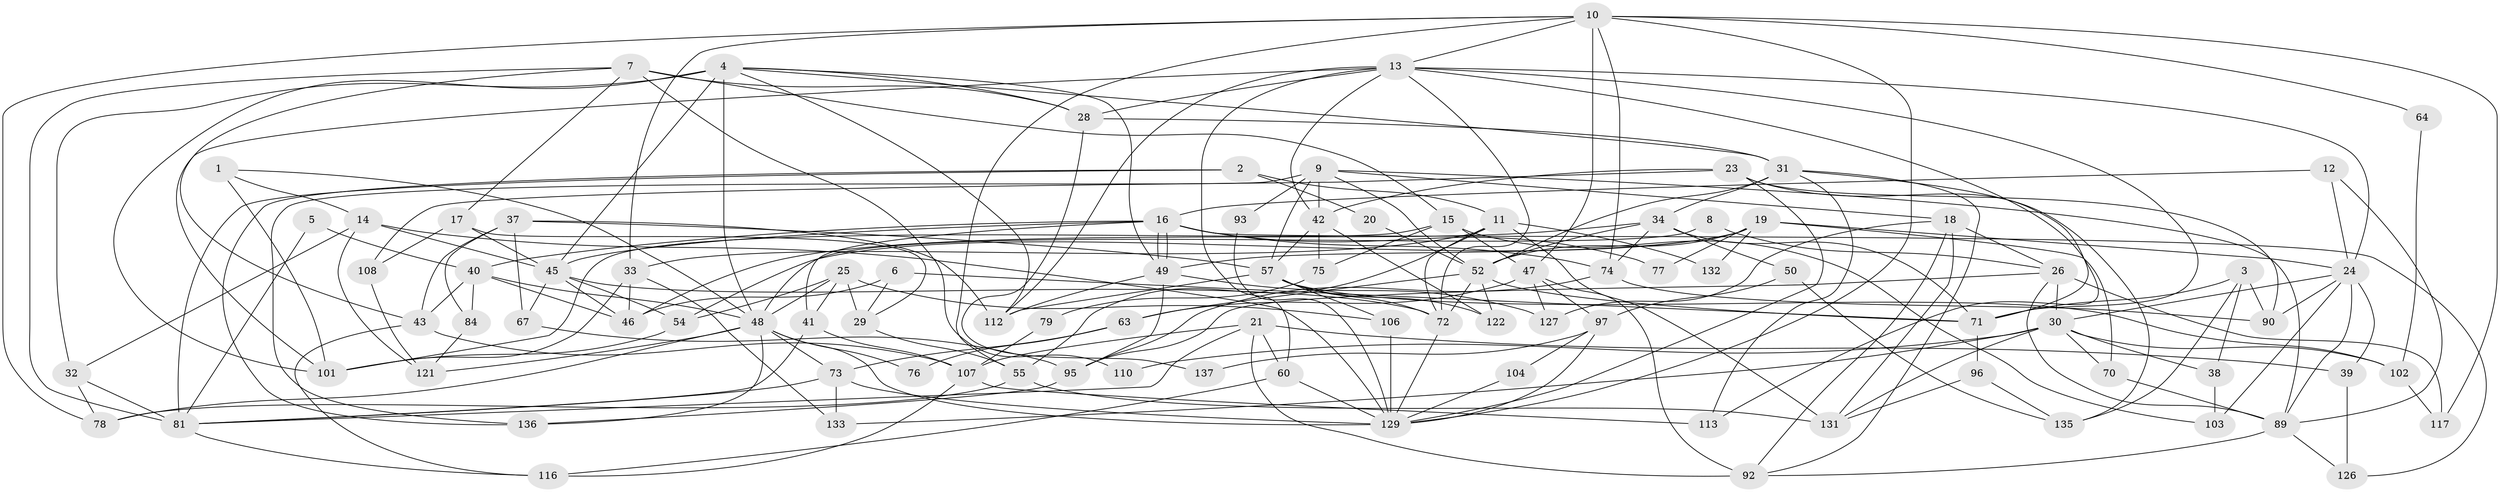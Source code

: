 // Generated by graph-tools (version 1.1) at 2025/52/02/27/25 19:52:05]
// undirected, 95 vertices, 226 edges
graph export_dot {
graph [start="1"]
  node [color=gray90,style=filled];
  1;
  2 [super="+62"];
  3 [super="+66"];
  4 [super="+22"];
  5;
  6;
  7 [super="+36"];
  8;
  9 [super="+68"];
  10 [super="+115"];
  11 [super="+88"];
  12 [super="+35"];
  13 [super="+99"];
  14;
  15 [super="+111"];
  16 [super="+91"];
  17 [super="+51"];
  18 [super="+109"];
  19 [super="+86"];
  20;
  21 [super="+44"];
  23;
  24 [super="+27"];
  25 [super="+59"];
  26 [super="+65"];
  28 [super="+56"];
  29;
  30 [super="+61"];
  31 [super="+82"];
  32;
  33;
  34 [super="+125"];
  37 [super="+100"];
  38;
  39;
  40 [super="+80"];
  41;
  42 [super="+85"];
  43 [super="+58"];
  45 [super="+69"];
  46;
  47;
  48 [super="+114"];
  49 [super="+120"];
  50;
  52 [super="+53"];
  54;
  55 [super="+83"];
  57 [super="+124"];
  60;
  63 [super="+134"];
  64;
  67;
  70;
  71 [super="+87"];
  72 [super="+119"];
  73 [super="+118"];
  74 [super="+94"];
  75;
  76;
  77;
  78;
  79;
  81 [super="+128"];
  84;
  89 [super="+98"];
  90;
  92 [super="+105"];
  93;
  95 [super="+123"];
  96;
  97;
  101;
  102;
  103;
  104;
  106;
  107;
  108;
  110;
  112;
  113;
  116;
  117;
  121;
  122;
  126;
  127;
  129 [super="+130"];
  131;
  132;
  133;
  135;
  136;
  137;
  1 -- 101;
  1 -- 14;
  1 -- 48;
  2 -- 11;
  2 -- 136;
  2 -- 20;
  2 -- 81;
  3 -- 71;
  3 -- 90;
  3 -- 38;
  3 -- 135;
  4 -- 101 [weight=2];
  4 -- 32;
  4 -- 49;
  4 -- 45;
  4 -- 28;
  4 -- 112;
  4 -- 48;
  4 -- 31;
  5 -- 40;
  5 -- 81;
  6 -- 46;
  6 -- 29;
  6 -- 71;
  7 -- 81;
  7 -- 17;
  7 -- 43;
  7 -- 15 [weight=2];
  7 -- 28;
  7 -- 110;
  8 -- 48;
  8 -- 26;
  9 -- 42;
  9 -- 52;
  9 -- 93;
  9 -- 18;
  9 -- 136;
  9 -- 57;
  9 -- 89;
  10 -- 78;
  10 -- 129;
  10 -- 33;
  10 -- 47;
  10 -- 55;
  10 -- 64;
  10 -- 74;
  10 -- 117;
  10 -- 13;
  11 -- 131;
  11 -- 33;
  11 -- 132;
  11 -- 72;
  11 -- 55;
  12 -- 24;
  12 -- 89;
  12 -- 16;
  13 -- 101;
  13 -- 60;
  13 -- 42;
  13 -- 112;
  13 -- 113;
  13 -- 28;
  13 -- 71;
  13 -- 72;
  13 -- 24;
  14 -- 121;
  14 -- 32;
  14 -- 129;
  14 -- 45;
  15 -- 101;
  15 -- 103;
  15 -- 75;
  15 -- 47;
  16 -- 49;
  16 -- 49;
  16 -- 74 [weight=2];
  16 -- 41;
  16 -- 77;
  16 -- 126;
  16 -- 40;
  16 -- 45;
  17 -- 45;
  17 -- 108;
  17 -- 29;
  18 -- 127;
  18 -- 131;
  18 -- 92;
  18 -- 26;
  19 -- 24;
  19 -- 52;
  19 -- 70;
  19 -- 49 [weight=2];
  19 -- 132;
  19 -- 54;
  19 -- 77;
  20 -- 52;
  21 -- 107;
  21 -- 39;
  21 -- 60;
  21 -- 92;
  21 -- 81;
  23 -- 42;
  23 -- 90;
  23 -- 108;
  23 -- 135;
  23 -- 129;
  24 -- 103;
  24 -- 30;
  24 -- 39;
  24 -- 90;
  24 -- 89;
  25 -- 41;
  25 -- 54;
  25 -- 106;
  25 -- 48;
  25 -- 29;
  26 -- 95;
  26 -- 117;
  26 -- 89;
  26 -- 30;
  28 -- 31;
  28 -- 137;
  29 -- 55;
  30 -- 131;
  30 -- 38;
  30 -- 110;
  30 -- 133;
  30 -- 102;
  30 -- 70;
  31 -- 113;
  31 -- 92;
  31 -- 52;
  31 -- 34;
  31 -- 71;
  32 -- 78;
  32 -- 81;
  33 -- 101;
  33 -- 46;
  33 -- 133;
  34 -- 46;
  34 -- 74;
  34 -- 50;
  34 -- 52;
  34 -- 71;
  37 -- 84;
  37 -- 112;
  37 -- 67;
  37 -- 43;
  37 -- 57;
  38 -- 103;
  39 -- 126;
  40 -- 46;
  40 -- 48;
  40 -- 43;
  40 -- 84;
  41 -- 107;
  41 -- 81;
  42 -- 75;
  42 -- 122;
  42 -- 57;
  43 -- 107;
  43 -- 116;
  45 -- 67;
  45 -- 54;
  45 -- 46;
  45 -- 72;
  47 -- 97;
  47 -- 127;
  47 -- 92;
  47 -- 63;
  48 -- 121;
  48 -- 136;
  48 -- 129;
  48 -- 76;
  48 -- 78;
  48 -- 73;
  49 -- 112;
  49 -- 127;
  49 -- 95;
  50 -- 97;
  50 -- 135;
  52 -- 63;
  52 -- 122;
  52 -- 71;
  52 -- 72;
  54 -- 101;
  55 -- 78;
  55 -- 131;
  57 -- 72;
  57 -- 112;
  57 -- 102;
  57 -- 106;
  57 -- 122;
  60 -- 129;
  60 -- 116;
  63 -- 73;
  63 -- 76;
  64 -- 102;
  67 -- 95;
  70 -- 89;
  71 -- 96;
  72 -- 129;
  73 -- 81;
  73 -- 129;
  73 -- 133;
  74 -- 90;
  74 -- 95;
  75 -- 79;
  79 -- 107;
  81 -- 116;
  84 -- 121;
  89 -- 126;
  89 -- 92;
  93 -- 129;
  95 -- 136;
  96 -- 135;
  96 -- 131;
  97 -- 129;
  97 -- 104;
  97 -- 137;
  102 -- 117;
  104 -- 129;
  106 -- 129;
  107 -- 116;
  107 -- 113;
  108 -- 121;
}

